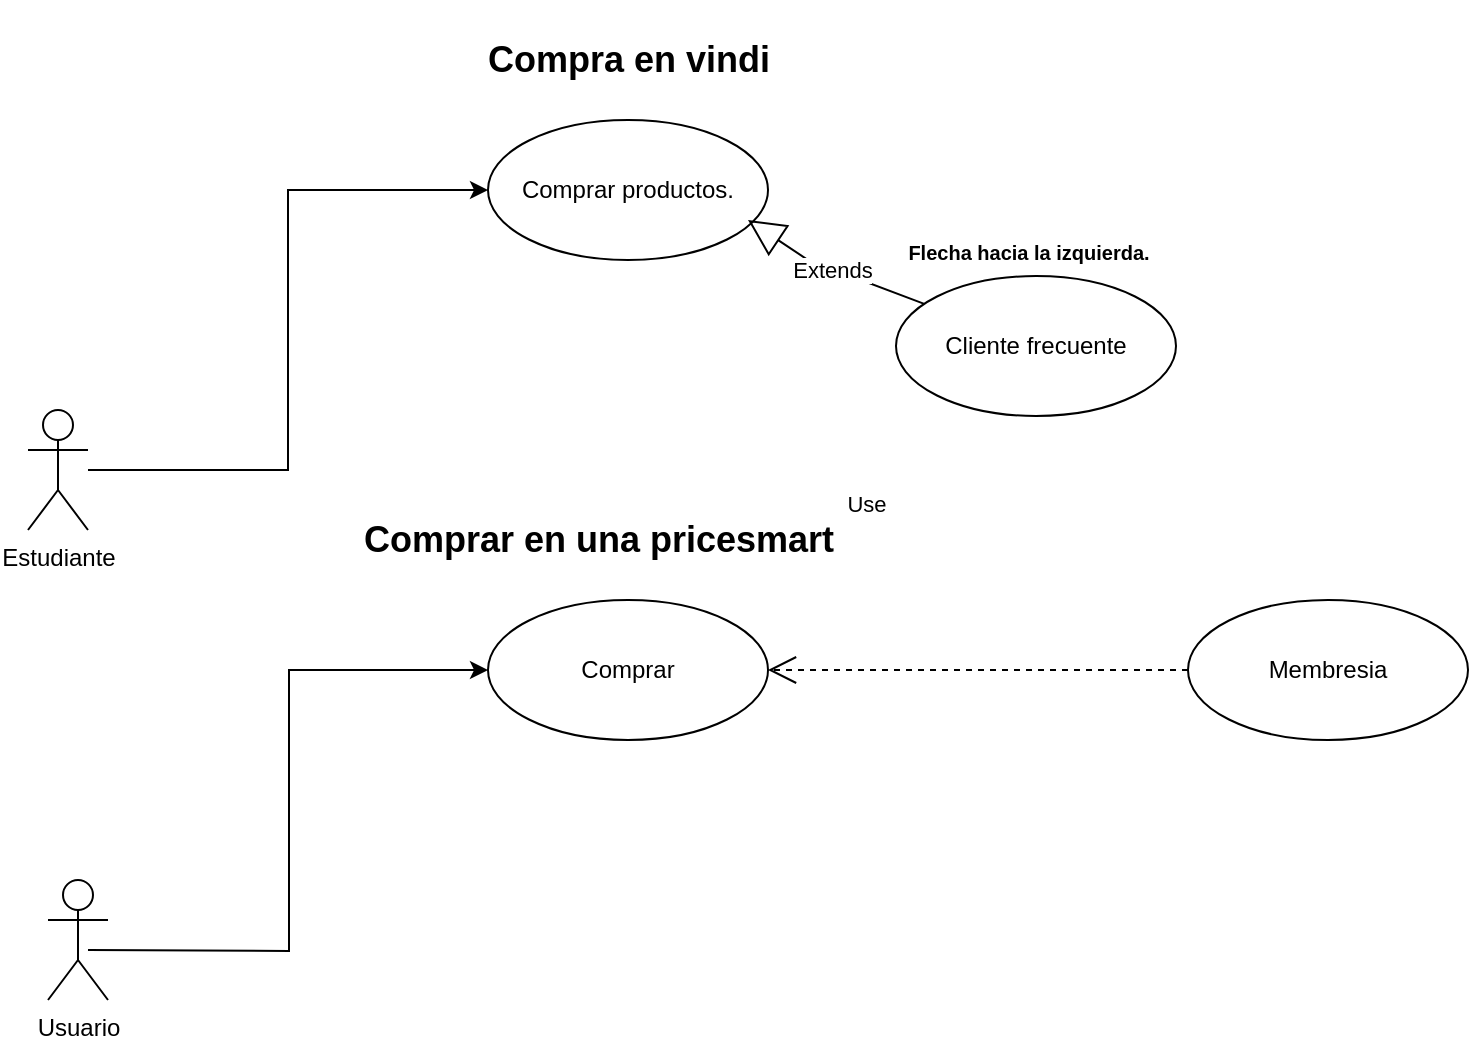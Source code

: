 <mxfile version="22.0.6" type="github">
  <diagram name="Page-1" id="e7e014a7-5840-1c2e-5031-d8a46d1fe8dd">
    <mxGraphModel dx="414" dy="470" grid="1" gridSize="10" guides="1" tooltips="1" connect="1" arrows="1" fold="1" page="1" pageScale="1" pageWidth="1169" pageHeight="826" background="none" math="0" shadow="0">
      <root>
        <mxCell id="0" />
        <mxCell id="1" parent="0" />
        <mxCell id="-jz-LYaOA2qb1HRGm5Mb-54" value="Comprar" style="ellipse;whiteSpace=wrap;html=1;" vertex="1" parent="1">
          <mxGeometry x="340" y="540" width="140" height="70" as="geometry" />
        </mxCell>
        <mxCell id="-jz-LYaOA2qb1HRGm5Mb-47" style="edgeStyle=orthogonalEdgeStyle;rounded=0;orthogonalLoop=1;jettySize=auto;html=1;entryX=0;entryY=0.5;entryDx=0;entryDy=0;" edge="1" parent="1" source="-jz-LYaOA2qb1HRGm5Mb-41" target="-jz-LYaOA2qb1HRGm5Mb-42">
          <mxGeometry relative="1" as="geometry" />
        </mxCell>
        <mxCell id="-jz-LYaOA2qb1HRGm5Mb-41" value="Estudiante" style="shape=umlActor;verticalLabelPosition=bottom;verticalAlign=top;html=1;" vertex="1" parent="1">
          <mxGeometry x="110" y="445" width="30" height="60" as="geometry" />
        </mxCell>
        <mxCell id="-jz-LYaOA2qb1HRGm5Mb-42" value="Comprar productos." style="ellipse;whiteSpace=wrap;html=1;" vertex="1" parent="1">
          <mxGeometry x="340" y="300" width="140" height="70" as="geometry" />
        </mxCell>
        <mxCell id="-jz-LYaOA2qb1HRGm5Mb-43" value="Cliente frecuente" style="ellipse;whiteSpace=wrap;html=1;" vertex="1" parent="1">
          <mxGeometry x="544" y="378" width="140" height="70" as="geometry" />
        </mxCell>
        <mxCell id="-jz-LYaOA2qb1HRGm5Mb-53" style="edgeStyle=orthogonalEdgeStyle;rounded=0;orthogonalLoop=1;jettySize=auto;html=1;entryX=0;entryY=0.5;entryDx=0;entryDy=0;" edge="1" parent="1" target="-jz-LYaOA2qb1HRGm5Mb-54">
          <mxGeometry relative="1" as="geometry">
            <mxPoint x="140" y="715" as="sourcePoint" />
          </mxGeometry>
        </mxCell>
        <mxCell id="-jz-LYaOA2qb1HRGm5Mb-55" value="Membresia" style="ellipse;whiteSpace=wrap;html=1;" vertex="1" parent="1">
          <mxGeometry x="690" y="540" width="140" height="70" as="geometry" />
        </mxCell>
        <mxCell id="-jz-LYaOA2qb1HRGm5Mb-56" value="Use" style="endArrow=open;endSize=12;dashed=1;html=1;rounded=0;" edge="1" parent="1" source="-jz-LYaOA2qb1HRGm5Mb-55" target="-jz-LYaOA2qb1HRGm5Mb-54">
          <mxGeometry x="0.545" y="-83" width="160" relative="1" as="geometry">
            <mxPoint x="649.172" y="457.456" as="sourcePoint" />
            <mxPoint x="349.995" y="450.0" as="targetPoint" />
            <Array as="points" />
            <mxPoint x="1" as="offset" />
          </mxGeometry>
        </mxCell>
        <mxCell id="-jz-LYaOA2qb1HRGm5Mb-61" value="Usuario" style="shape=umlActor;verticalLabelPosition=bottom;verticalAlign=top;html=1;" vertex="1" parent="1">
          <mxGeometry x="120" y="680" width="30" height="60" as="geometry" />
        </mxCell>
        <mxCell id="-jz-LYaOA2qb1HRGm5Mb-62" value="&lt;span style=&quot;font-size: 18px;&quot;&gt;Comprar en una pricesmart&lt;/span&gt;" style="text;align=center;fontStyle=1;verticalAlign=middle;spacingLeft=3;spacingRight=3;strokeColor=none;rotatable=0;points=[[0,0.5],[1,0.5]];portConstraint=eastwest;html=1;" vertex="1" parent="1">
          <mxGeometry x="320" y="480" width="150" height="60" as="geometry" />
        </mxCell>
        <mxCell id="-jz-LYaOA2qb1HRGm5Mb-65" value="&lt;span style=&quot;font-size: 18px;&quot;&gt;Compra en vindi&lt;/span&gt;" style="text;align=center;fontStyle=1;verticalAlign=middle;spacingLeft=3;spacingRight=3;strokeColor=none;rotatable=0;points=[[0,0.5],[1,0.5]];portConstraint=eastwest;html=1;" vertex="1" parent="1">
          <mxGeometry x="335" y="240" width="150" height="60" as="geometry" />
        </mxCell>
        <mxCell id="-jz-LYaOA2qb1HRGm5Mb-66" value="Extends" style="endArrow=block;endSize=16;endFill=0;html=1;rounded=0;" edge="1" parent="1" source="-jz-LYaOA2qb1HRGm5Mb-43">
          <mxGeometry width="160" relative="1" as="geometry">
            <mxPoint x="500" y="560" as="sourcePoint" />
            <mxPoint x="470" y="350" as="targetPoint" />
            <Array as="points">
              <mxPoint x="500" y="370" />
            </Array>
          </mxGeometry>
        </mxCell>
        <mxCell id="-jz-LYaOA2qb1HRGm5Mb-67" value="&lt;font style=&quot;font-size: 10px;&quot;&gt;Flecha hacia la izquierda.&lt;/font&gt;" style="text;align=center;fontStyle=1;verticalAlign=middle;spacingLeft=3;spacingRight=3;strokeColor=none;rotatable=0;points=[[0,0.5],[1,0.5]];portConstraint=eastwest;html=1;" vertex="1" parent="1">
          <mxGeometry x="540" y="330" width="140" height="72" as="geometry" />
        </mxCell>
      </root>
    </mxGraphModel>
  </diagram>
</mxfile>
